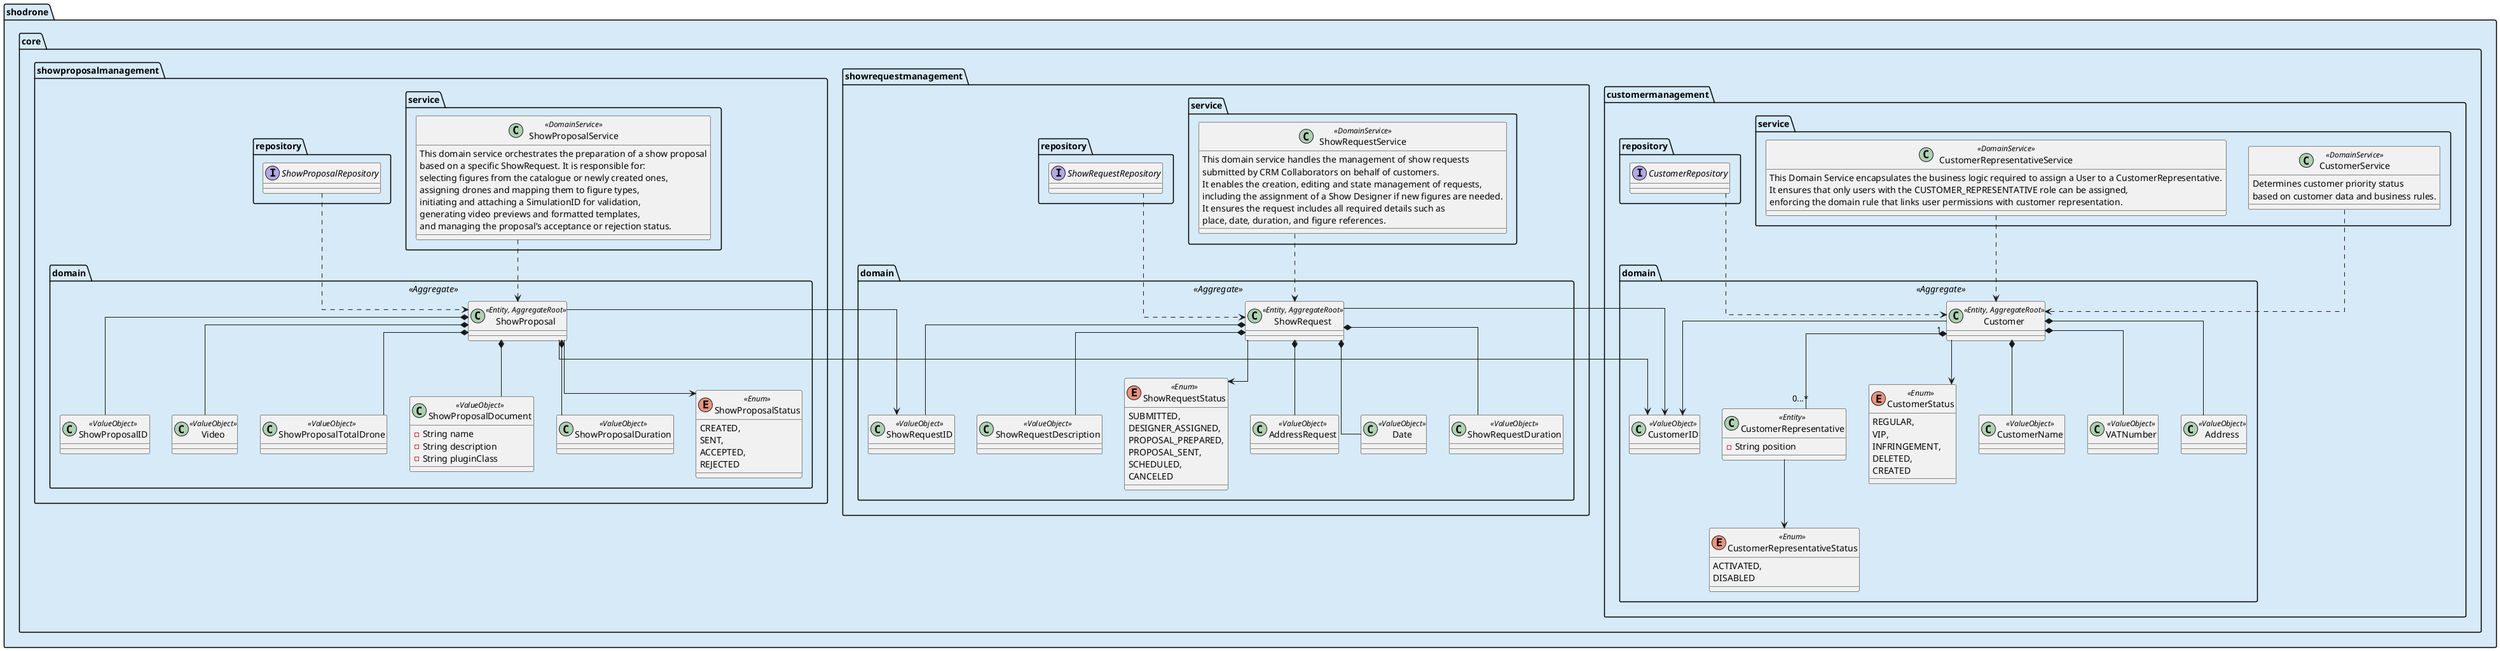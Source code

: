 @startuml

skinparam linetype ortho

skinparam package {
  BackgroundColor #D6EAF8
  BorderColor Black

}

' ==== CUSTOMER ====

package "shodrone.core.customermanagement.domain" <<Aggregate>> {

class Customer <<Entity, AggregateRoot>> {}
class CustomerName <<ValueObject>> {}
class CustomerID <<ValueObject>> {}
class VATNumber <<ValueObject>> {}
class Address <<ValueObject>> {}

class CustomerRepresentative <<Entity>> {
- String position
}

enum CustomerStatus <<Enum>> {
REGULAR,
VIP,
INFRINGEMENT,
DELETED,
CREATED
}

enum CustomerRepresentativeStatus <<Enum>> {
ACTIVATED,
DISABLED
}

}

package "shodrone.core.customermanagement.service" {

  class CustomerService <<DomainService>> {
Determines customer priority status
based on customer data and business rules.
}

class CustomerRepresentativeService <<DomainService>> {
This Domain Service encapsulates the business logic required to assign a User to a CustomerRepresentative.
It ensures that only users with the CUSTOMER_REPRESENTATIVE role can be assigned,
enforcing the domain rule that links user permissions with customer representation.
}

}

package "shodrone.core.customermanagement.repository" {

interface CustomerRepository

}

' ==== SHOW PROPOSAL ====

package "shodrone.core.showproposalmanagement.domain" <<Aggregate>> {

class ShowProposal <<Entity, AggregateRoot>> {}
class ShowProposalID <<ValueObject>> {}
class Video <<ValueObject>> {}
class ShowProposalTotalDrone <<ValueObject>> {}

class ShowProposalDocument <<ValueObject>> {
- String name
- String description
- String pluginClass
}

class ShowProposalDuration <<ValueObject>> {}

enum ShowProposalStatus <<Enum>> {
CREATED,
SENT,
ACCEPTED,
REJECTED

}

}

package "shodrone.core.showproposalmanagement.service" {

class ShowProposalService <<DomainService>> {
This domain service orchestrates the preparation of a show proposal
based on a specific ShowRequest. It is responsible for:
selecting figures from the catalogue or newly created ones,
assigning drones and mapping them to figure types,
initiating and attaching a SimulationID for validation,
generating video previews and formatted templates,
and managing the proposal’s acceptance or rejection status.
}

}

package "shodrone.core.showproposalmanagement.repository" {

interface ShowProposalRepository

}

' ==== SHOW REQUEST ====

package "shodrone.core.showrequestmanagement.domain" <<Aggregate>> {

class ShowRequest <<Entity, AggregateRoot>> {}
class ShowRequestID <<ValueObject>> {}
class AddressRequest <<ValueObject>> {}
class Date <<ValueObject>> {}
class ShowRequestDuration <<ValueObject>> {}
class ShowRequestDescription <<ValueObject>> {}

enum ShowRequestStatus <<Enum>> {
SUBMITTED,
DESIGNER_ASSIGNED,
PROPOSAL_PREPARED,
PROPOSAL_SENT,
SCHEDULED,
CANCELED
}

}

package "shodrone.core.showrequestmanagement.service" {

class ShowRequestService <<DomainService>> {
This domain service handles the management of show requests
submitted by CRM Collaborators on behalf of customers.
It enables the creation, editing and state management of requests,
including the assignment of a Show Designer if new figures are needed.
It ensures the request includes all required details such as
place, date, duration, and figure references.
}

}

package "shodrone.core.showrequestmanagement.repository" {

interface ShowRequestRepository

}


' ==== RELATIONSHIPS ====

Customer  *--  VATNumber
Customer  *--  CustomerName
Customer  *--  Address
Customer  -->  CustomerStatus
Customer "1" *-- "0...*" CustomerRepresentative
Customer  -->  CustomerID

CustomerRepresentative  -->  CustomerRepresentativeStatus

ShowProposal  -->  ShowProposalStatus
ShowProposal  *--  Video
ShowProposal  *--  ShowProposalDocument
ShowProposal  *--  ShowProposalTotalDrone
ShowProposal *-- ShowProposalDuration
ShowProposal *-- ShowProposalID
ShowProposal --> CustomerID
ShowProposal --> ShowRequestID

ShowRequest  -->  CustomerID
ShowRequest  *--  AddressRequest
ShowRequest  *--  Date
ShowRequest  *--  ShowRequestDuration
ShowRequest  *--  ShowRequestDescription
ShowRequest  -->  ShowRequestStatus
ShowRequest *-- ShowRequestID

CustomerService ..> Customer
CustomerRepresentativeService ..> Customer
ShowProposalService ..> ShowProposal
ShowRequestService ..> ShowRequest

ShowProposalRepository ..> ShowProposal
CustomerRepository ..> Customer
ShowRequestRepository ..> ShowRequest

@enduml